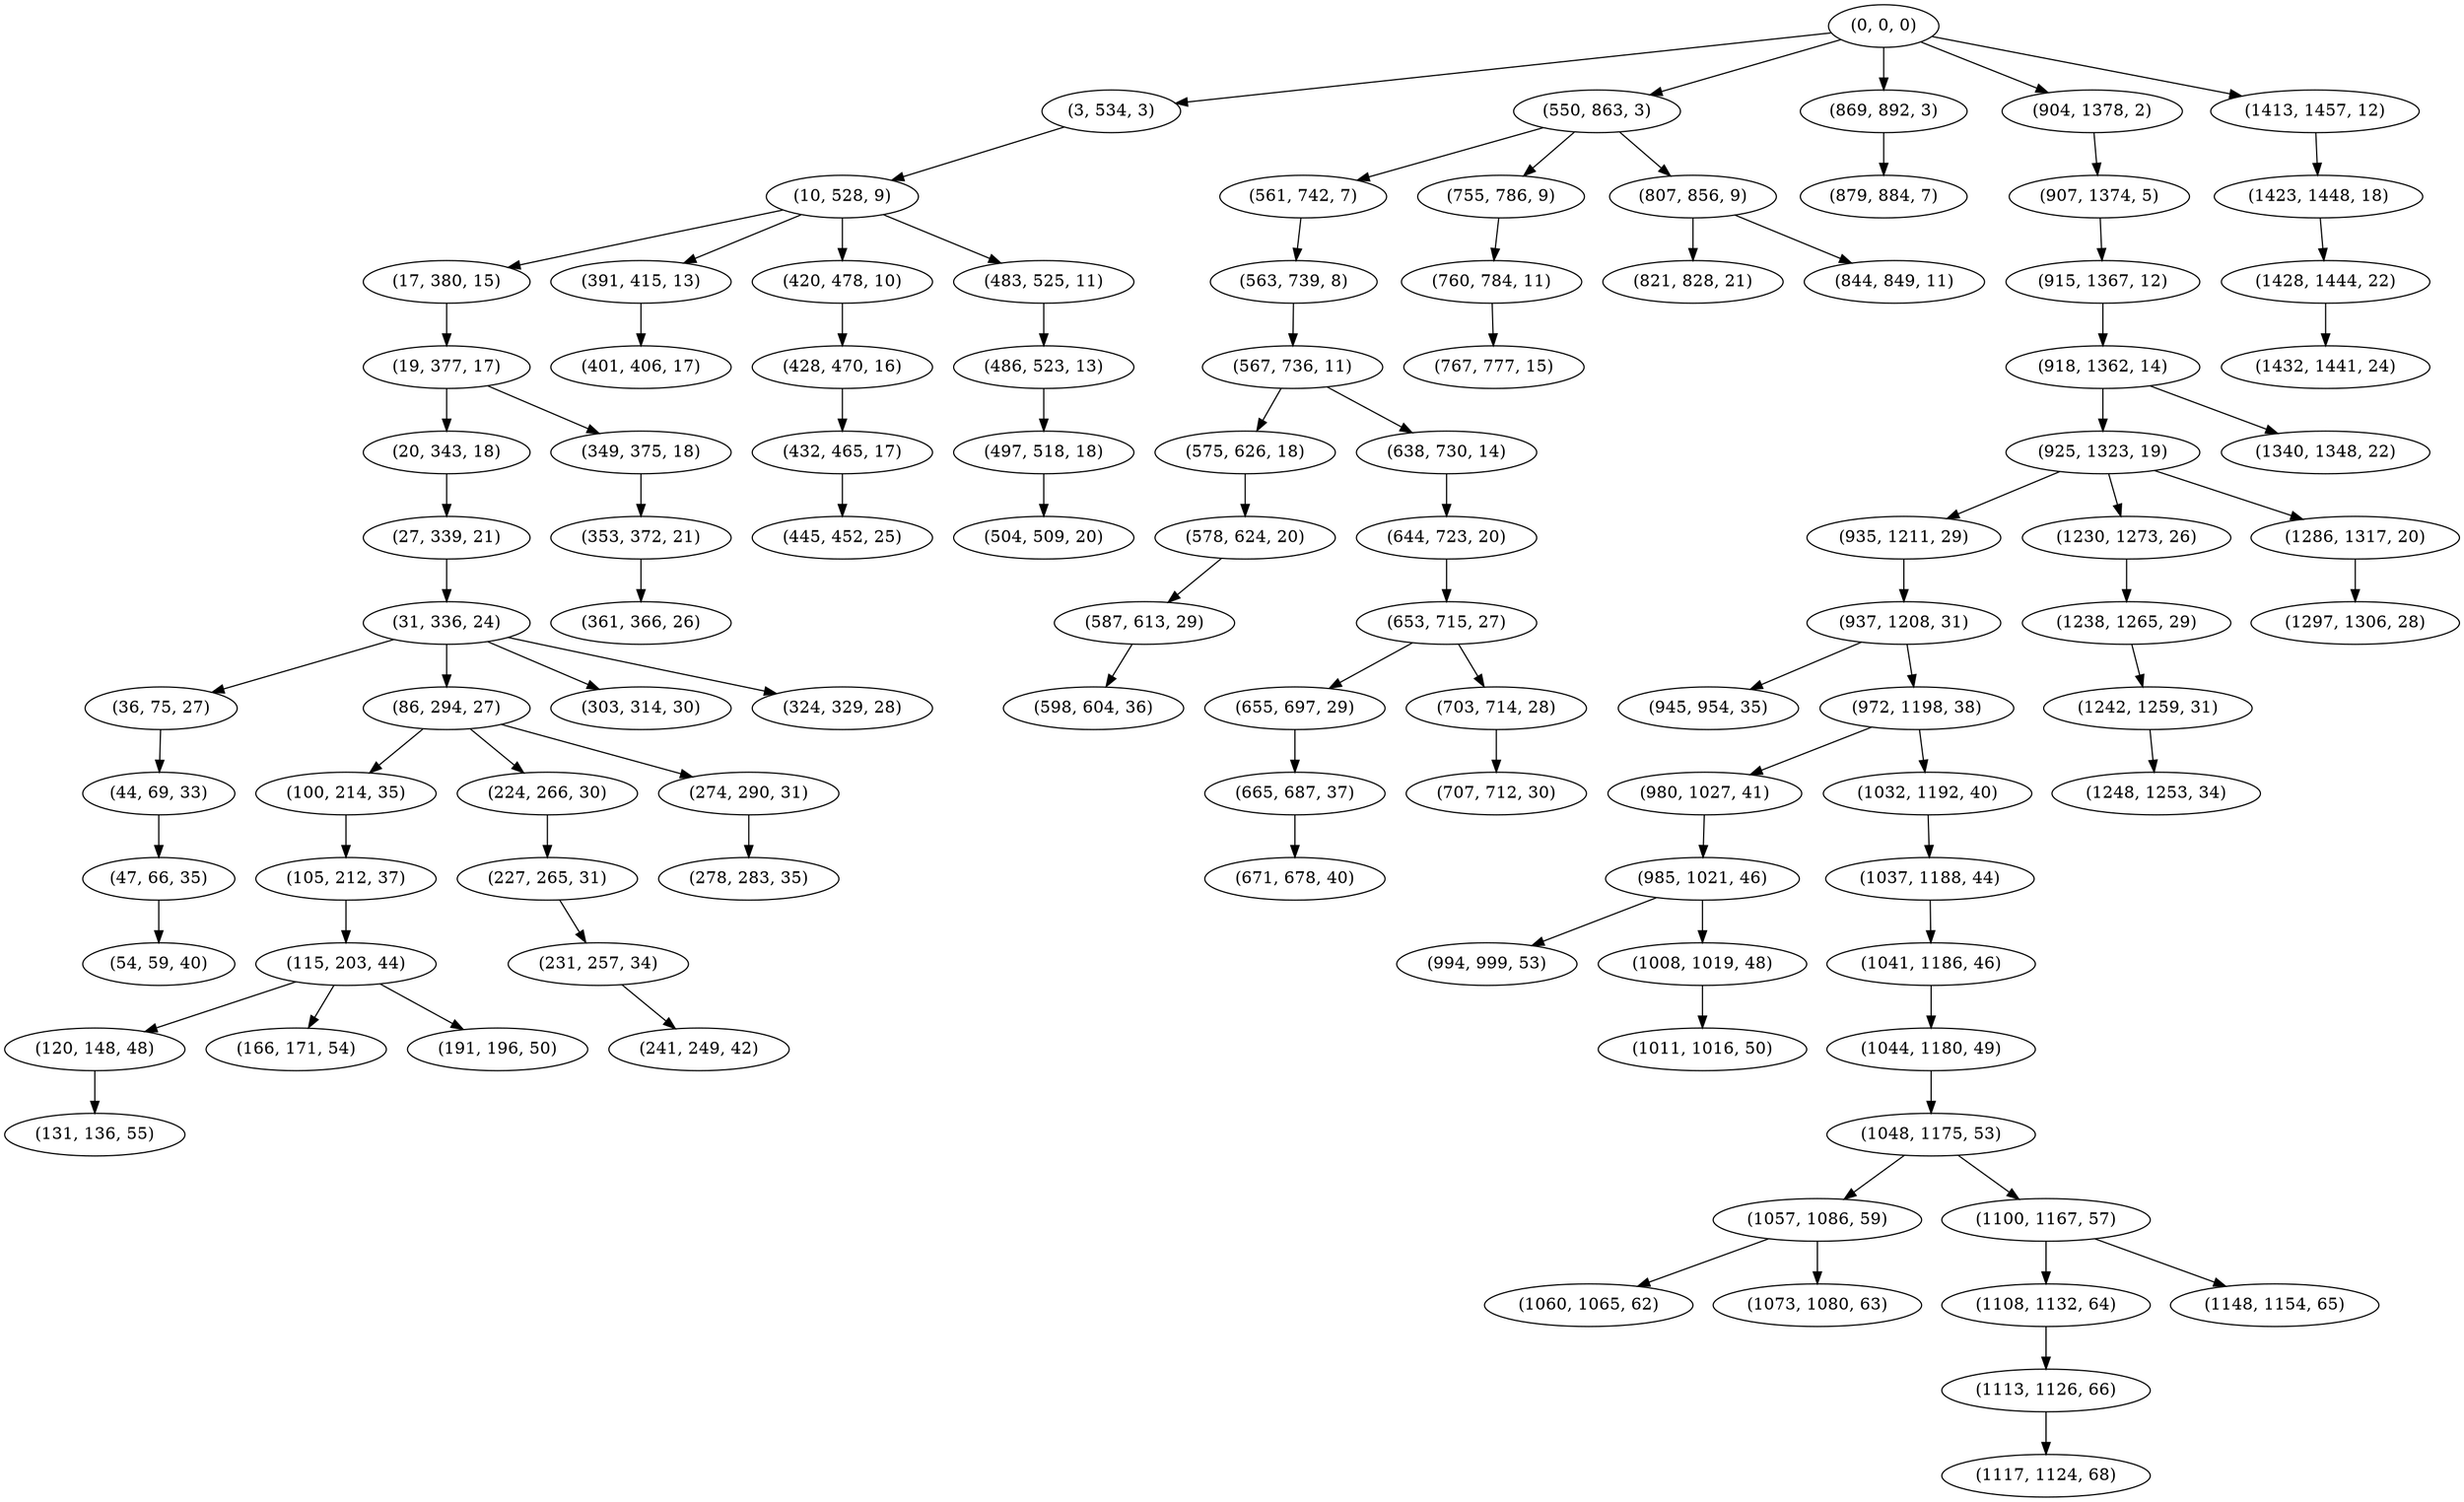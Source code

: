 digraph tree {
    "(0, 0, 0)";
    "(3, 534, 3)";
    "(10, 528, 9)";
    "(17, 380, 15)";
    "(19, 377, 17)";
    "(20, 343, 18)";
    "(27, 339, 21)";
    "(31, 336, 24)";
    "(36, 75, 27)";
    "(44, 69, 33)";
    "(47, 66, 35)";
    "(54, 59, 40)";
    "(86, 294, 27)";
    "(100, 214, 35)";
    "(105, 212, 37)";
    "(115, 203, 44)";
    "(120, 148, 48)";
    "(131, 136, 55)";
    "(166, 171, 54)";
    "(191, 196, 50)";
    "(224, 266, 30)";
    "(227, 265, 31)";
    "(231, 257, 34)";
    "(241, 249, 42)";
    "(274, 290, 31)";
    "(278, 283, 35)";
    "(303, 314, 30)";
    "(324, 329, 28)";
    "(349, 375, 18)";
    "(353, 372, 21)";
    "(361, 366, 26)";
    "(391, 415, 13)";
    "(401, 406, 17)";
    "(420, 478, 10)";
    "(428, 470, 16)";
    "(432, 465, 17)";
    "(445, 452, 25)";
    "(483, 525, 11)";
    "(486, 523, 13)";
    "(497, 518, 18)";
    "(504, 509, 20)";
    "(550, 863, 3)";
    "(561, 742, 7)";
    "(563, 739, 8)";
    "(567, 736, 11)";
    "(575, 626, 18)";
    "(578, 624, 20)";
    "(587, 613, 29)";
    "(598, 604, 36)";
    "(638, 730, 14)";
    "(644, 723, 20)";
    "(653, 715, 27)";
    "(655, 697, 29)";
    "(665, 687, 37)";
    "(671, 678, 40)";
    "(703, 714, 28)";
    "(707, 712, 30)";
    "(755, 786, 9)";
    "(760, 784, 11)";
    "(767, 777, 15)";
    "(807, 856, 9)";
    "(821, 828, 21)";
    "(844, 849, 11)";
    "(869, 892, 3)";
    "(879, 884, 7)";
    "(904, 1378, 2)";
    "(907, 1374, 5)";
    "(915, 1367, 12)";
    "(918, 1362, 14)";
    "(925, 1323, 19)";
    "(935, 1211, 29)";
    "(937, 1208, 31)";
    "(945, 954, 35)";
    "(972, 1198, 38)";
    "(980, 1027, 41)";
    "(985, 1021, 46)";
    "(994, 999, 53)";
    "(1008, 1019, 48)";
    "(1011, 1016, 50)";
    "(1032, 1192, 40)";
    "(1037, 1188, 44)";
    "(1041, 1186, 46)";
    "(1044, 1180, 49)";
    "(1048, 1175, 53)";
    "(1057, 1086, 59)";
    "(1060, 1065, 62)";
    "(1073, 1080, 63)";
    "(1100, 1167, 57)";
    "(1108, 1132, 64)";
    "(1113, 1126, 66)";
    "(1117, 1124, 68)";
    "(1148, 1154, 65)";
    "(1230, 1273, 26)";
    "(1238, 1265, 29)";
    "(1242, 1259, 31)";
    "(1248, 1253, 34)";
    "(1286, 1317, 20)";
    "(1297, 1306, 28)";
    "(1340, 1348, 22)";
    "(1413, 1457, 12)";
    "(1423, 1448, 18)";
    "(1428, 1444, 22)";
    "(1432, 1441, 24)";
    "(0, 0, 0)" -> "(3, 534, 3)";
    "(0, 0, 0)" -> "(550, 863, 3)";
    "(0, 0, 0)" -> "(869, 892, 3)";
    "(0, 0, 0)" -> "(904, 1378, 2)";
    "(0, 0, 0)" -> "(1413, 1457, 12)";
    "(3, 534, 3)" -> "(10, 528, 9)";
    "(10, 528, 9)" -> "(17, 380, 15)";
    "(10, 528, 9)" -> "(391, 415, 13)";
    "(10, 528, 9)" -> "(420, 478, 10)";
    "(10, 528, 9)" -> "(483, 525, 11)";
    "(17, 380, 15)" -> "(19, 377, 17)";
    "(19, 377, 17)" -> "(20, 343, 18)";
    "(19, 377, 17)" -> "(349, 375, 18)";
    "(20, 343, 18)" -> "(27, 339, 21)";
    "(27, 339, 21)" -> "(31, 336, 24)";
    "(31, 336, 24)" -> "(36, 75, 27)";
    "(31, 336, 24)" -> "(86, 294, 27)";
    "(31, 336, 24)" -> "(303, 314, 30)";
    "(31, 336, 24)" -> "(324, 329, 28)";
    "(36, 75, 27)" -> "(44, 69, 33)";
    "(44, 69, 33)" -> "(47, 66, 35)";
    "(47, 66, 35)" -> "(54, 59, 40)";
    "(86, 294, 27)" -> "(100, 214, 35)";
    "(86, 294, 27)" -> "(224, 266, 30)";
    "(86, 294, 27)" -> "(274, 290, 31)";
    "(100, 214, 35)" -> "(105, 212, 37)";
    "(105, 212, 37)" -> "(115, 203, 44)";
    "(115, 203, 44)" -> "(120, 148, 48)";
    "(115, 203, 44)" -> "(166, 171, 54)";
    "(115, 203, 44)" -> "(191, 196, 50)";
    "(120, 148, 48)" -> "(131, 136, 55)";
    "(224, 266, 30)" -> "(227, 265, 31)";
    "(227, 265, 31)" -> "(231, 257, 34)";
    "(231, 257, 34)" -> "(241, 249, 42)";
    "(274, 290, 31)" -> "(278, 283, 35)";
    "(349, 375, 18)" -> "(353, 372, 21)";
    "(353, 372, 21)" -> "(361, 366, 26)";
    "(391, 415, 13)" -> "(401, 406, 17)";
    "(420, 478, 10)" -> "(428, 470, 16)";
    "(428, 470, 16)" -> "(432, 465, 17)";
    "(432, 465, 17)" -> "(445, 452, 25)";
    "(483, 525, 11)" -> "(486, 523, 13)";
    "(486, 523, 13)" -> "(497, 518, 18)";
    "(497, 518, 18)" -> "(504, 509, 20)";
    "(550, 863, 3)" -> "(561, 742, 7)";
    "(550, 863, 3)" -> "(755, 786, 9)";
    "(550, 863, 3)" -> "(807, 856, 9)";
    "(561, 742, 7)" -> "(563, 739, 8)";
    "(563, 739, 8)" -> "(567, 736, 11)";
    "(567, 736, 11)" -> "(575, 626, 18)";
    "(567, 736, 11)" -> "(638, 730, 14)";
    "(575, 626, 18)" -> "(578, 624, 20)";
    "(578, 624, 20)" -> "(587, 613, 29)";
    "(587, 613, 29)" -> "(598, 604, 36)";
    "(638, 730, 14)" -> "(644, 723, 20)";
    "(644, 723, 20)" -> "(653, 715, 27)";
    "(653, 715, 27)" -> "(655, 697, 29)";
    "(653, 715, 27)" -> "(703, 714, 28)";
    "(655, 697, 29)" -> "(665, 687, 37)";
    "(665, 687, 37)" -> "(671, 678, 40)";
    "(703, 714, 28)" -> "(707, 712, 30)";
    "(755, 786, 9)" -> "(760, 784, 11)";
    "(760, 784, 11)" -> "(767, 777, 15)";
    "(807, 856, 9)" -> "(821, 828, 21)";
    "(807, 856, 9)" -> "(844, 849, 11)";
    "(869, 892, 3)" -> "(879, 884, 7)";
    "(904, 1378, 2)" -> "(907, 1374, 5)";
    "(907, 1374, 5)" -> "(915, 1367, 12)";
    "(915, 1367, 12)" -> "(918, 1362, 14)";
    "(918, 1362, 14)" -> "(925, 1323, 19)";
    "(918, 1362, 14)" -> "(1340, 1348, 22)";
    "(925, 1323, 19)" -> "(935, 1211, 29)";
    "(925, 1323, 19)" -> "(1230, 1273, 26)";
    "(925, 1323, 19)" -> "(1286, 1317, 20)";
    "(935, 1211, 29)" -> "(937, 1208, 31)";
    "(937, 1208, 31)" -> "(945, 954, 35)";
    "(937, 1208, 31)" -> "(972, 1198, 38)";
    "(972, 1198, 38)" -> "(980, 1027, 41)";
    "(972, 1198, 38)" -> "(1032, 1192, 40)";
    "(980, 1027, 41)" -> "(985, 1021, 46)";
    "(985, 1021, 46)" -> "(994, 999, 53)";
    "(985, 1021, 46)" -> "(1008, 1019, 48)";
    "(1008, 1019, 48)" -> "(1011, 1016, 50)";
    "(1032, 1192, 40)" -> "(1037, 1188, 44)";
    "(1037, 1188, 44)" -> "(1041, 1186, 46)";
    "(1041, 1186, 46)" -> "(1044, 1180, 49)";
    "(1044, 1180, 49)" -> "(1048, 1175, 53)";
    "(1048, 1175, 53)" -> "(1057, 1086, 59)";
    "(1048, 1175, 53)" -> "(1100, 1167, 57)";
    "(1057, 1086, 59)" -> "(1060, 1065, 62)";
    "(1057, 1086, 59)" -> "(1073, 1080, 63)";
    "(1100, 1167, 57)" -> "(1108, 1132, 64)";
    "(1100, 1167, 57)" -> "(1148, 1154, 65)";
    "(1108, 1132, 64)" -> "(1113, 1126, 66)";
    "(1113, 1126, 66)" -> "(1117, 1124, 68)";
    "(1230, 1273, 26)" -> "(1238, 1265, 29)";
    "(1238, 1265, 29)" -> "(1242, 1259, 31)";
    "(1242, 1259, 31)" -> "(1248, 1253, 34)";
    "(1286, 1317, 20)" -> "(1297, 1306, 28)";
    "(1413, 1457, 12)" -> "(1423, 1448, 18)";
    "(1423, 1448, 18)" -> "(1428, 1444, 22)";
    "(1428, 1444, 22)" -> "(1432, 1441, 24)";
}
